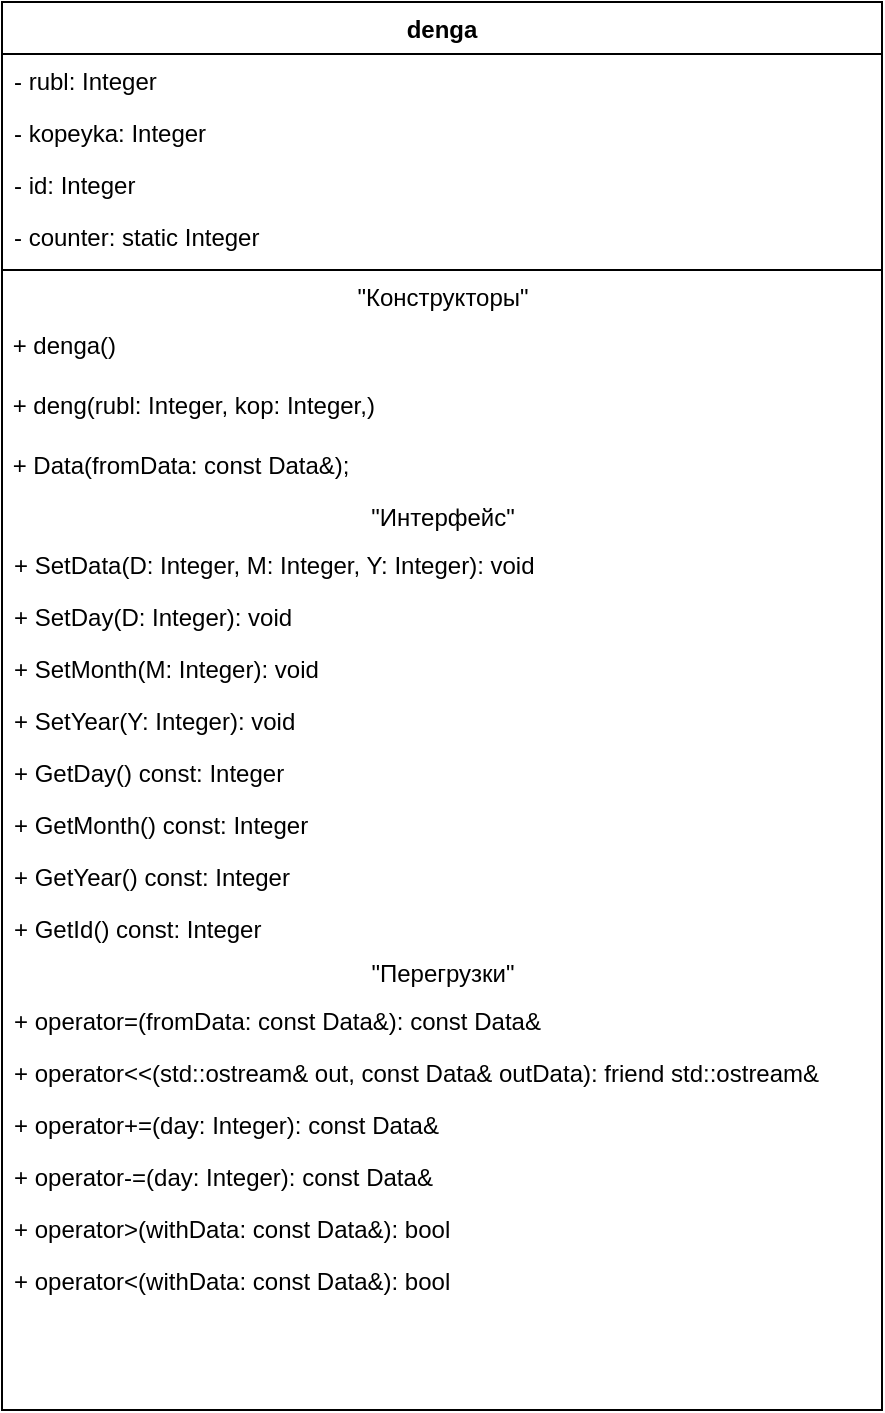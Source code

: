 <mxfile version="15.6.0" type="google"><diagram id="C5RBs43oDa-KdzZeNtuy" name="Page-1"><mxGraphModel dx="381" dy="429" grid="1" gridSize="10" guides="1" tooltips="1" connect="1" arrows="1" fold="1" page="1" pageScale="1" pageWidth="827" pageHeight="1169" math="0" shadow="0"><root><mxCell id="WIyWlLk6GJQsqaUBKTNV-0"/><mxCell id="WIyWlLk6GJQsqaUBKTNV-1" parent="WIyWlLk6GJQsqaUBKTNV-0"/><mxCell id="zkfFHV4jXpPFQw0GAbJ--0" value="denga" style="swimlane;fontStyle=1;align=center;verticalAlign=top;childLayout=stackLayout;horizontal=1;startSize=26;horizontalStack=0;resizeParent=1;resizeLast=0;collapsible=1;marginBottom=0;rounded=0;shadow=0;strokeWidth=1;" parent="WIyWlLk6GJQsqaUBKTNV-1" vertex="1"><mxGeometry x="220" y="10" width="440" height="704" as="geometry"><mxRectangle x="230" y="140" width="160" height="26" as="alternateBounds"/></mxGeometry></mxCell><mxCell id="zkfFHV4jXpPFQw0GAbJ--1" value="- rubl: Integer" style="text;align=left;verticalAlign=top;spacingLeft=4;spacingRight=4;overflow=hidden;rotatable=0;points=[[0,0.5],[1,0.5]];portConstraint=eastwest;" parent="zkfFHV4jXpPFQw0GAbJ--0" vertex="1"><mxGeometry y="26" width="440" height="26" as="geometry"/></mxCell><mxCell id="zkfFHV4jXpPFQw0GAbJ--2" value="- kopeyka: Integer" style="text;align=left;verticalAlign=top;spacingLeft=4;spacingRight=4;overflow=hidden;rotatable=0;points=[[0,0.5],[1,0.5]];portConstraint=eastwest;rounded=0;shadow=0;html=0;" parent="zkfFHV4jXpPFQw0GAbJ--0" vertex="1"><mxGeometry y="52" width="440" height="26" as="geometry"/></mxCell><mxCell id="zkfFHV4jXpPFQw0GAbJ--3" value="- id: Integer" style="text;align=left;verticalAlign=top;spacingLeft=4;spacingRight=4;overflow=hidden;rotatable=0;points=[[0,0.5],[1,0.5]];portConstraint=eastwest;rounded=0;shadow=0;html=0;" parent="zkfFHV4jXpPFQw0GAbJ--0" vertex="1"><mxGeometry y="78" width="440" height="26" as="geometry"/></mxCell><mxCell id="Bs14M8kSEaB1UUWx1A5Z-1" value="- counter: static Integer" style="text;align=left;verticalAlign=top;spacingLeft=4;spacingRight=4;overflow=hidden;rotatable=0;points=[[0,0.5],[1,0.5]];portConstraint=eastwest;rounded=0;shadow=0;html=0;" parent="zkfFHV4jXpPFQw0GAbJ--0" vertex="1"><mxGeometry y="104" width="440" height="26" as="geometry"/></mxCell><mxCell id="zkfFHV4jXpPFQw0GAbJ--4" value="" style="line;html=1;strokeWidth=1;align=left;verticalAlign=middle;spacingTop=-1;spacingLeft=3;spacingRight=3;rotatable=0;labelPosition=right;points=[];portConstraint=eastwest;" parent="zkfFHV4jXpPFQw0GAbJ--0" vertex="1"><mxGeometry y="130" width="440" height="8" as="geometry"/></mxCell><mxCell id="Bs14M8kSEaB1UUWx1A5Z-37" value="&quot;Конструкторы&quot;" style="text;html=1;align=center;verticalAlign=middle;resizable=0;points=[];autosize=1;strokeColor=none;fillColor=none;" parent="zkfFHV4jXpPFQw0GAbJ--0" vertex="1"><mxGeometry y="138" width="440" height="20" as="geometry"/></mxCell><mxCell id="Bs14M8kSEaB1UUWx1A5Z-6" value="&amp;nbsp;+ denga()" style="text;whiteSpace=wrap;html=1;" parent="zkfFHV4jXpPFQw0GAbJ--0" vertex="1"><mxGeometry y="158" width="440" height="30" as="geometry"/></mxCell><mxCell id="Bs14M8kSEaB1UUWx1A5Z-4" value="&amp;nbsp;+ deng(rubl&lt;span&gt;: Integer, kop: Integer,&lt;/span&gt;)" style="text;whiteSpace=wrap;html=1;" parent="zkfFHV4jXpPFQw0GAbJ--0" vertex="1"><mxGeometry y="188" width="440" height="30" as="geometry"/></mxCell><mxCell id="Bs14M8kSEaB1UUWx1A5Z-8" value="&amp;nbsp;+ Data(&lt;span&gt;fromData: const Data&amp;amp;&lt;/span&gt;);" style="text;whiteSpace=wrap;html=1;" parent="zkfFHV4jXpPFQw0GAbJ--0" vertex="1"><mxGeometry y="218" width="440" height="30" as="geometry"/></mxCell><mxCell id="Bs14M8kSEaB1UUWx1A5Z-38" value="&quot;Интерфейс&quot;" style="text;html=1;align=center;verticalAlign=middle;resizable=0;points=[];autosize=1;strokeColor=none;fillColor=none;" parent="zkfFHV4jXpPFQw0GAbJ--0" vertex="1"><mxGeometry y="248" width="440" height="20" as="geometry"/></mxCell><mxCell id="Bs14M8kSEaB1UUWx1A5Z-17" value="+ SetData(D: Integer, M: Integer, Y: Integer): void        " style="text;strokeColor=none;fillColor=none;align=left;verticalAlign=top;spacingLeft=4;spacingRight=4;overflow=hidden;rotatable=0;points=[[0,0.5],[1,0.5]];portConstraint=eastwest;" parent="zkfFHV4jXpPFQw0GAbJ--0" vertex="1"><mxGeometry y="268" width="440" height="26" as="geometry"/></mxCell><mxCell id="Bs14M8kSEaB1UUWx1A5Z-19" value="+ SetDay(D: Integer): void " style="text;strokeColor=none;fillColor=none;align=left;verticalAlign=top;spacingLeft=4;spacingRight=4;overflow=hidden;rotatable=0;points=[[0,0.5],[1,0.5]];portConstraint=eastwest;" parent="zkfFHV4jXpPFQw0GAbJ--0" vertex="1"><mxGeometry y="294" width="440" height="26" as="geometry"/></mxCell><mxCell id="Bs14M8kSEaB1UUWx1A5Z-20" value="+ SetMonth(M: Integer): void " style="text;strokeColor=none;fillColor=none;align=left;verticalAlign=top;spacingLeft=4;spacingRight=4;overflow=hidden;rotatable=0;points=[[0,0.5],[1,0.5]];portConstraint=eastwest;" parent="zkfFHV4jXpPFQw0GAbJ--0" vertex="1"><mxGeometry y="320" width="440" height="26" as="geometry"/></mxCell><mxCell id="Bs14M8kSEaB1UUWx1A5Z-21" value="+ SetYear(Y: Integer): void " style="text;strokeColor=none;fillColor=none;align=left;verticalAlign=top;spacingLeft=4;spacingRight=4;overflow=hidden;rotatable=0;points=[[0,0.5],[1,0.5]];portConstraint=eastwest;" parent="zkfFHV4jXpPFQw0GAbJ--0" vertex="1"><mxGeometry y="346" width="440" height="26" as="geometry"/></mxCell><mxCell id="Bs14M8kSEaB1UUWx1A5Z-25" value="+ GetDay() const: Integer" style="text;strokeColor=none;fillColor=none;align=left;verticalAlign=top;spacingLeft=4;spacingRight=4;overflow=hidden;rotatable=0;points=[[0,0.5],[1,0.5]];portConstraint=eastwest;" parent="zkfFHV4jXpPFQw0GAbJ--0" vertex="1"><mxGeometry y="372" width="440" height="26" as="geometry"/></mxCell><mxCell id="Bs14M8kSEaB1UUWx1A5Z-24" value="+ GetMonth() const: Integer        " style="text;strokeColor=none;fillColor=none;align=left;verticalAlign=top;spacingLeft=4;spacingRight=4;overflow=hidden;rotatable=0;points=[[0,0.5],[1,0.5]];portConstraint=eastwest;" parent="zkfFHV4jXpPFQw0GAbJ--0" vertex="1"><mxGeometry y="398" width="440" height="26" as="geometry"/></mxCell><mxCell id="Bs14M8kSEaB1UUWx1A5Z-26" value="+ GetYear() const: Integer" style="text;strokeColor=none;fillColor=none;align=left;verticalAlign=top;spacingLeft=4;spacingRight=4;overflow=hidden;rotatable=0;points=[[0,0.5],[1,0.5]];portConstraint=eastwest;" parent="zkfFHV4jXpPFQw0GAbJ--0" vertex="1"><mxGeometry y="424" width="440" height="26" as="geometry"/></mxCell><mxCell id="Bs14M8kSEaB1UUWx1A5Z-27" value="+ GetId() const: Integer" style="text;strokeColor=none;fillColor=none;align=left;verticalAlign=top;spacingLeft=4;spacingRight=4;overflow=hidden;rotatable=0;points=[[0,0.5],[1,0.5]];portConstraint=eastwest;" parent="zkfFHV4jXpPFQw0GAbJ--0" vertex="1"><mxGeometry y="450" width="440" height="26" as="geometry"/></mxCell><mxCell id="Bs14M8kSEaB1UUWx1A5Z-39" value="&quot;Перегрузки&quot;" style="text;html=1;align=center;verticalAlign=middle;resizable=0;points=[];autosize=1;strokeColor=none;fillColor=none;" parent="zkfFHV4jXpPFQw0GAbJ--0" vertex="1"><mxGeometry y="476" width="440" height="20" as="geometry"/></mxCell><mxCell id="Bs14M8kSEaB1UUWx1A5Z-41" value="+ operator=(fromData: const Data&amp;): const Data&amp;" style="text;strokeColor=none;fillColor=none;align=left;verticalAlign=top;spacingLeft=4;spacingRight=4;overflow=hidden;rotatable=0;points=[[0,0.5],[1,0.5]];portConstraint=eastwest;" parent="zkfFHV4jXpPFQw0GAbJ--0" vertex="1"><mxGeometry y="496" width="440" height="26" as="geometry"/></mxCell><mxCell id="Bs14M8kSEaB1UUWx1A5Z-29" value="+ operator&lt;&lt;(std::ostream&amp; out, const Data&amp; outData): friend std::ostream&amp;" style="text;strokeColor=none;fillColor=none;align=left;verticalAlign=top;spacingLeft=4;spacingRight=4;overflow=hidden;rotatable=0;points=[[0,0.5],[1,0.5]];portConstraint=eastwest;" parent="zkfFHV4jXpPFQw0GAbJ--0" vertex="1"><mxGeometry y="522" width="440" height="26" as="geometry"/></mxCell><mxCell id="Bs14M8kSEaB1UUWx1A5Z-31" value="+ operator+=(day: Integer): const Data&amp;" style="text;strokeColor=none;fillColor=none;align=left;verticalAlign=top;spacingLeft=4;spacingRight=4;overflow=hidden;rotatable=0;points=[[0,0.5],[1,0.5]];portConstraint=eastwest;" parent="zkfFHV4jXpPFQw0GAbJ--0" vertex="1"><mxGeometry y="548" width="440" height="26" as="geometry"/></mxCell><mxCell id="Bs14M8kSEaB1UUWx1A5Z-32" value="+ operator-=(day: Integer): const Data&amp;" style="text;strokeColor=none;fillColor=none;align=left;verticalAlign=top;spacingLeft=4;spacingRight=4;overflow=hidden;rotatable=0;points=[[0,0.5],[1,0.5]];portConstraint=eastwest;" parent="zkfFHV4jXpPFQw0GAbJ--0" vertex="1"><mxGeometry y="574" width="440" height="26" as="geometry"/></mxCell><mxCell id="Bs14M8kSEaB1UUWx1A5Z-33" value="+ operator&gt;(withData: const Data&amp;): bool" style="text;strokeColor=none;fillColor=none;align=left;verticalAlign=top;spacingLeft=4;spacingRight=4;overflow=hidden;rotatable=0;points=[[0,0.5],[1,0.5]];portConstraint=eastwest;" parent="zkfFHV4jXpPFQw0GAbJ--0" vertex="1"><mxGeometry y="600" width="440" height="26" as="geometry"/></mxCell><mxCell id="Bs14M8kSEaB1UUWx1A5Z-34" value="+ operator&lt;(withData: const Data&amp;): bool" style="text;strokeColor=none;fillColor=none;align=left;verticalAlign=top;spacingLeft=4;spacingRight=4;overflow=hidden;rotatable=0;points=[[0,0.5],[1,0.5]];portConstraint=eastwest;" parent="zkfFHV4jXpPFQw0GAbJ--0" vertex="1"><mxGeometry y="626" width="440" height="26" as="geometry"/></mxCell></root></mxGraphModel></diagram></mxfile>